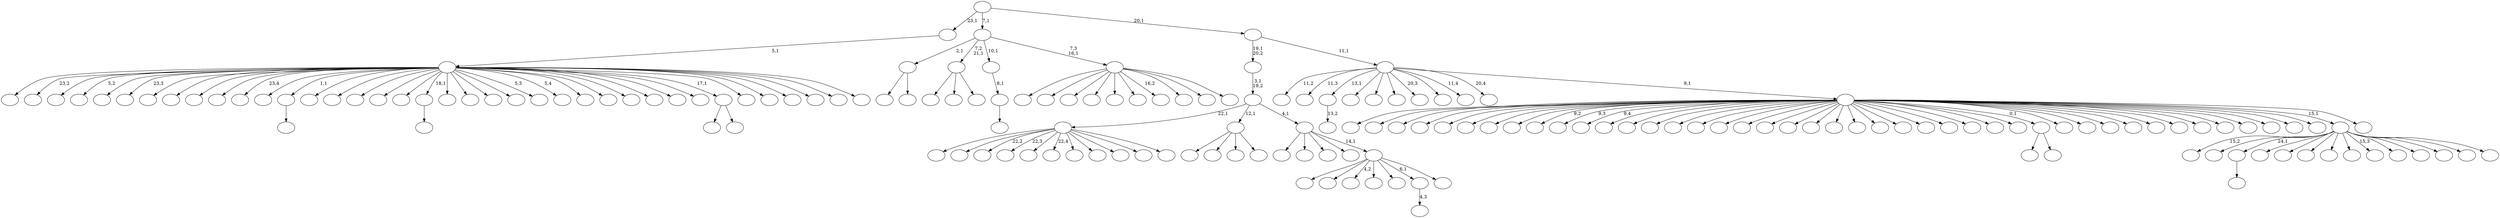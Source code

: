 digraph T {
	175 [label=""]
	174 [label=""]
	173 [label=""]
	172 [label=""]
	171 [label=""]
	170 [label=""]
	169 [label=""]
	168 [label=""]
	167 [label=""]
	166 [label=""]
	165 [label=""]
	164 [label=""]
	163 [label=""]
	162 [label=""]
	161 [label=""]
	160 [label=""]
	159 [label=""]
	158 [label=""]
	157 [label=""]
	156 [label=""]
	155 [label=""]
	154 [label=""]
	153 [label=""]
	152 [label=""]
	151 [label=""]
	150 [label=""]
	149 [label=""]
	148 [label=""]
	147 [label=""]
	146 [label=""]
	145 [label=""]
	144 [label=""]
	143 [label=""]
	142 [label=""]
	141 [label=""]
	140 [label=""]
	139 [label=""]
	138 [label=""]
	137 [label=""]
	136 [label=""]
	135 [label=""]
	134 [label=""]
	133 [label=""]
	132 [label=""]
	131 [label=""]
	130 [label=""]
	129 [label=""]
	128 [label=""]
	127 [label=""]
	126 [label=""]
	125 [label=""]
	124 [label=""]
	123 [label=""]
	122 [label=""]
	121 [label=""]
	120 [label=""]
	119 [label=""]
	118 [label=""]
	117 [label=""]
	116 [label=""]
	115 [label=""]
	114 [label=""]
	113 [label=""]
	112 [label=""]
	111 [label=""]
	110 [label=""]
	109 [label=""]
	108 [label=""]
	107 [label=""]
	106 [label=""]
	105 [label=""]
	104 [label=""]
	103 [label=""]
	102 [label=""]
	101 [label=""]
	100 [label=""]
	99 [label=""]
	98 [label=""]
	97 [label=""]
	96 [label=""]
	95 [label=""]
	94 [label=""]
	93 [label=""]
	92 [label=""]
	91 [label=""]
	90 [label=""]
	89 [label=""]
	88 [label=""]
	87 [label=""]
	86 [label=""]
	85 [label=""]
	84 [label=""]
	83 [label=""]
	82 [label=""]
	81 [label=""]
	80 [label=""]
	79 [label=""]
	78 [label=""]
	77 [label=""]
	76 [label=""]
	75 [label=""]
	74 [label=""]
	73 [label=""]
	72 [label=""]
	71 [label=""]
	70 [label=""]
	69 [label=""]
	68 [label=""]
	67 [label=""]
	66 [label=""]
	65 [label=""]
	64 [label=""]
	63 [label=""]
	62 [label=""]
	61 [label=""]
	60 [label=""]
	59 [label=""]
	58 [label=""]
	57 [label=""]
	56 [label=""]
	55 [label=""]
	54 [label=""]
	53 [label=""]
	52 [label=""]
	51 [label=""]
	50 [label=""]
	49 [label=""]
	48 [label=""]
	47 [label=""]
	46 [label=""]
	45 [label=""]
	44 [label=""]
	43 [label=""]
	42 [label=""]
	41 [label=""]
	40 [label=""]
	39 [label=""]
	38 [label=""]
	37 [label=""]
	36 [label=""]
	35 [label=""]
	34 [label=""]
	33 [label=""]
	32 [label=""]
	31 [label=""]
	30 [label=""]
	29 [label=""]
	28 [label=""]
	27 [label=""]
	26 [label=""]
	25 [label=""]
	24 [label=""]
	23 [label=""]
	22 [label=""]
	21 [label=""]
	20 [label=""]
	19 [label=""]
	18 [label=""]
	17 [label=""]
	16 [label=""]
	15 [label=""]
	14 [label=""]
	13 [label=""]
	12 [label=""]
	11 [label=""]
	10 [label=""]
	9 [label=""]
	8 [label=""]
	7 [label=""]
	6 [label=""]
	5 [label=""]
	4 [label=""]
	3 [label=""]
	2 [label=""]
	1 [label=""]
	0 [label=""]
	159 -> 160 [label=""]
	129 -> 130 [label="13,2"]
	112 -> 113 [label=""]
	91 -> 92 [label=""]
	68 -> 71 [label=""]
	68 -> 69 [label=""]
	57 -> 58 [label="4,3"]
	44 -> 84 [label=""]
	44 -> 45 [label=""]
	39 -> 172 [label=""]
	39 -> 171 [label=""]
	39 -> 158 [label="22,2"]
	39 -> 153 [label="22,3"]
	39 -> 147 [label=""]
	39 -> 141 [label="22,4"]
	39 -> 114 [label=""]
	39 -> 95 [label=""]
	39 -> 88 [label=""]
	39 -> 56 [label=""]
	39 -> 40 [label=""]
	35 -> 78 [label=""]
	35 -> 36 [label=""]
	32 -> 138 [label=""]
	32 -> 123 [label=""]
	32 -> 110 [label=""]
	32 -> 33 [label=""]
	28 -> 63 [label=""]
	28 -> 31 [label=""]
	28 -> 29 [label=""]
	24 -> 25 [label=""]
	23 -> 24 [label="8,1"]
	20 -> 136 [label=""]
	20 -> 102 [label=""]
	20 -> 98 [label="4,2"]
	20 -> 67 [label=""]
	20 -> 65 [label=""]
	20 -> 57 [label="6,1"]
	20 -> 21 [label=""]
	19 -> 163 [label=""]
	19 -> 134 [label=""]
	19 -> 77 [label=""]
	19 -> 34 [label=""]
	19 -> 20 [label="14,1"]
	18 -> 39 [label="22,1"]
	18 -> 32 [label="12,1"]
	18 -> 19 [label="4,1"]
	17 -> 18 [label="3,1\n19,2"]
	15 -> 174 [label="15,2"]
	15 -> 166 [label=""]
	15 -> 159 [label="24,1"]
	15 -> 155 [label=""]
	15 -> 142 [label=""]
	15 -> 131 [label=""]
	15 -> 128 [label=""]
	15 -> 127 [label=""]
	15 -> 94 [label="15,3"]
	15 -> 76 [label=""]
	15 -> 70 [label=""]
	15 -> 55 [label=""]
	15 -> 47 [label=""]
	15 -> 16 [label=""]
	9 -> 170 [label=""]
	9 -> 167 [label="23,2"]
	9 -> 165 [label=""]
	9 -> 164 [label="5,2"]
	9 -> 161 [label=""]
	9 -> 149 [label="23,3"]
	9 -> 148 [label=""]
	9 -> 144 [label=""]
	9 -> 140 [label=""]
	9 -> 132 [label=""]
	9 -> 124 [label="23,4"]
	9 -> 120 [label=""]
	9 -> 112 [label="1,1"]
	9 -> 109 [label=""]
	9 -> 103 [label=""]
	9 -> 101 [label=""]
	9 -> 99 [label=""]
	9 -> 96 [label=""]
	9 -> 91 [label="18,1"]
	9 -> 89 [label=""]
	9 -> 85 [label=""]
	9 -> 82 [label=""]
	9 -> 81 [label=""]
	9 -> 79 [label="5,3"]
	9 -> 75 [label="5,4"]
	9 -> 74 [label=""]
	9 -> 73 [label=""]
	9 -> 52 [label=""]
	9 -> 46 [label=""]
	9 -> 38 [label=""]
	9 -> 37 [label=""]
	9 -> 35 [label="17,1"]
	9 -> 30 [label=""]
	9 -> 14 [label=""]
	9 -> 13 [label=""]
	9 -> 12 [label=""]
	9 -> 11 [label=""]
	9 -> 10 [label=""]
	8 -> 9 [label="5,1"]
	6 -> 175 [label=""]
	6 -> 157 [label=""]
	6 -> 117 [label=""]
	6 -> 104 [label=""]
	6 -> 87 [label=""]
	6 -> 60 [label=""]
	6 -> 43 [label="16,2"]
	6 -> 27 [label=""]
	6 -> 22 [label=""]
	6 -> 7 [label=""]
	5 -> 44 [label="2,1"]
	5 -> 28 [label="7,2\n21,1"]
	5 -> 23 [label="10,1"]
	5 -> 6 [label="7,3\n16,1"]
	3 -> 173 [label=""]
	3 -> 169 [label=""]
	3 -> 168 [label=""]
	3 -> 162 [label=""]
	3 -> 156 [label=""]
	3 -> 152 [label=""]
	3 -> 151 [label=""]
	3 -> 150 [label=""]
	3 -> 146 [label="9,2"]
	3 -> 145 [label="9,3"]
	3 -> 143 [label="9,4"]
	3 -> 137 [label=""]
	3 -> 135 [label=""]
	3 -> 133 [label=""]
	3 -> 126 [label=""]
	3 -> 125 [label=""]
	3 -> 119 [label=""]
	3 -> 116 [label=""]
	3 -> 115 [label=""]
	3 -> 111 [label=""]
	3 -> 108 [label=""]
	3 -> 107 [label=""]
	3 -> 106 [label=""]
	3 -> 100 [label=""]
	3 -> 97 [label=""]
	3 -> 93 [label=""]
	3 -> 90 [label=""]
	3 -> 86 [label=""]
	3 -> 83 [label=""]
	3 -> 80 [label=""]
	3 -> 68 [label="0,1"]
	3 -> 66 [label=""]
	3 -> 64 [label=""]
	3 -> 61 [label=""]
	3 -> 59 [label=""]
	3 -> 54 [label=""]
	3 -> 53 [label=""]
	3 -> 51 [label=""]
	3 -> 50 [label=""]
	3 -> 49 [label=""]
	3 -> 48 [label=""]
	3 -> 41 [label=""]
	3 -> 26 [label=""]
	3 -> 15 [label="15,1"]
	3 -> 4 [label=""]
	2 -> 154 [label="11,2"]
	2 -> 139 [label="11,3"]
	2 -> 129 [label="13,1"]
	2 -> 122 [label=""]
	2 -> 121 [label=""]
	2 -> 118 [label=""]
	2 -> 105 [label="20,3"]
	2 -> 72 [label=""]
	2 -> 62 [label="11,4"]
	2 -> 42 [label="20,4"]
	2 -> 3 [label="9,1"]
	1 -> 17 [label="19,1\n20,2"]
	1 -> 2 [label="11,1"]
	0 -> 8 [label="23,1"]
	0 -> 5 [label="7,1"]
	0 -> 1 [label="20,1"]
}
